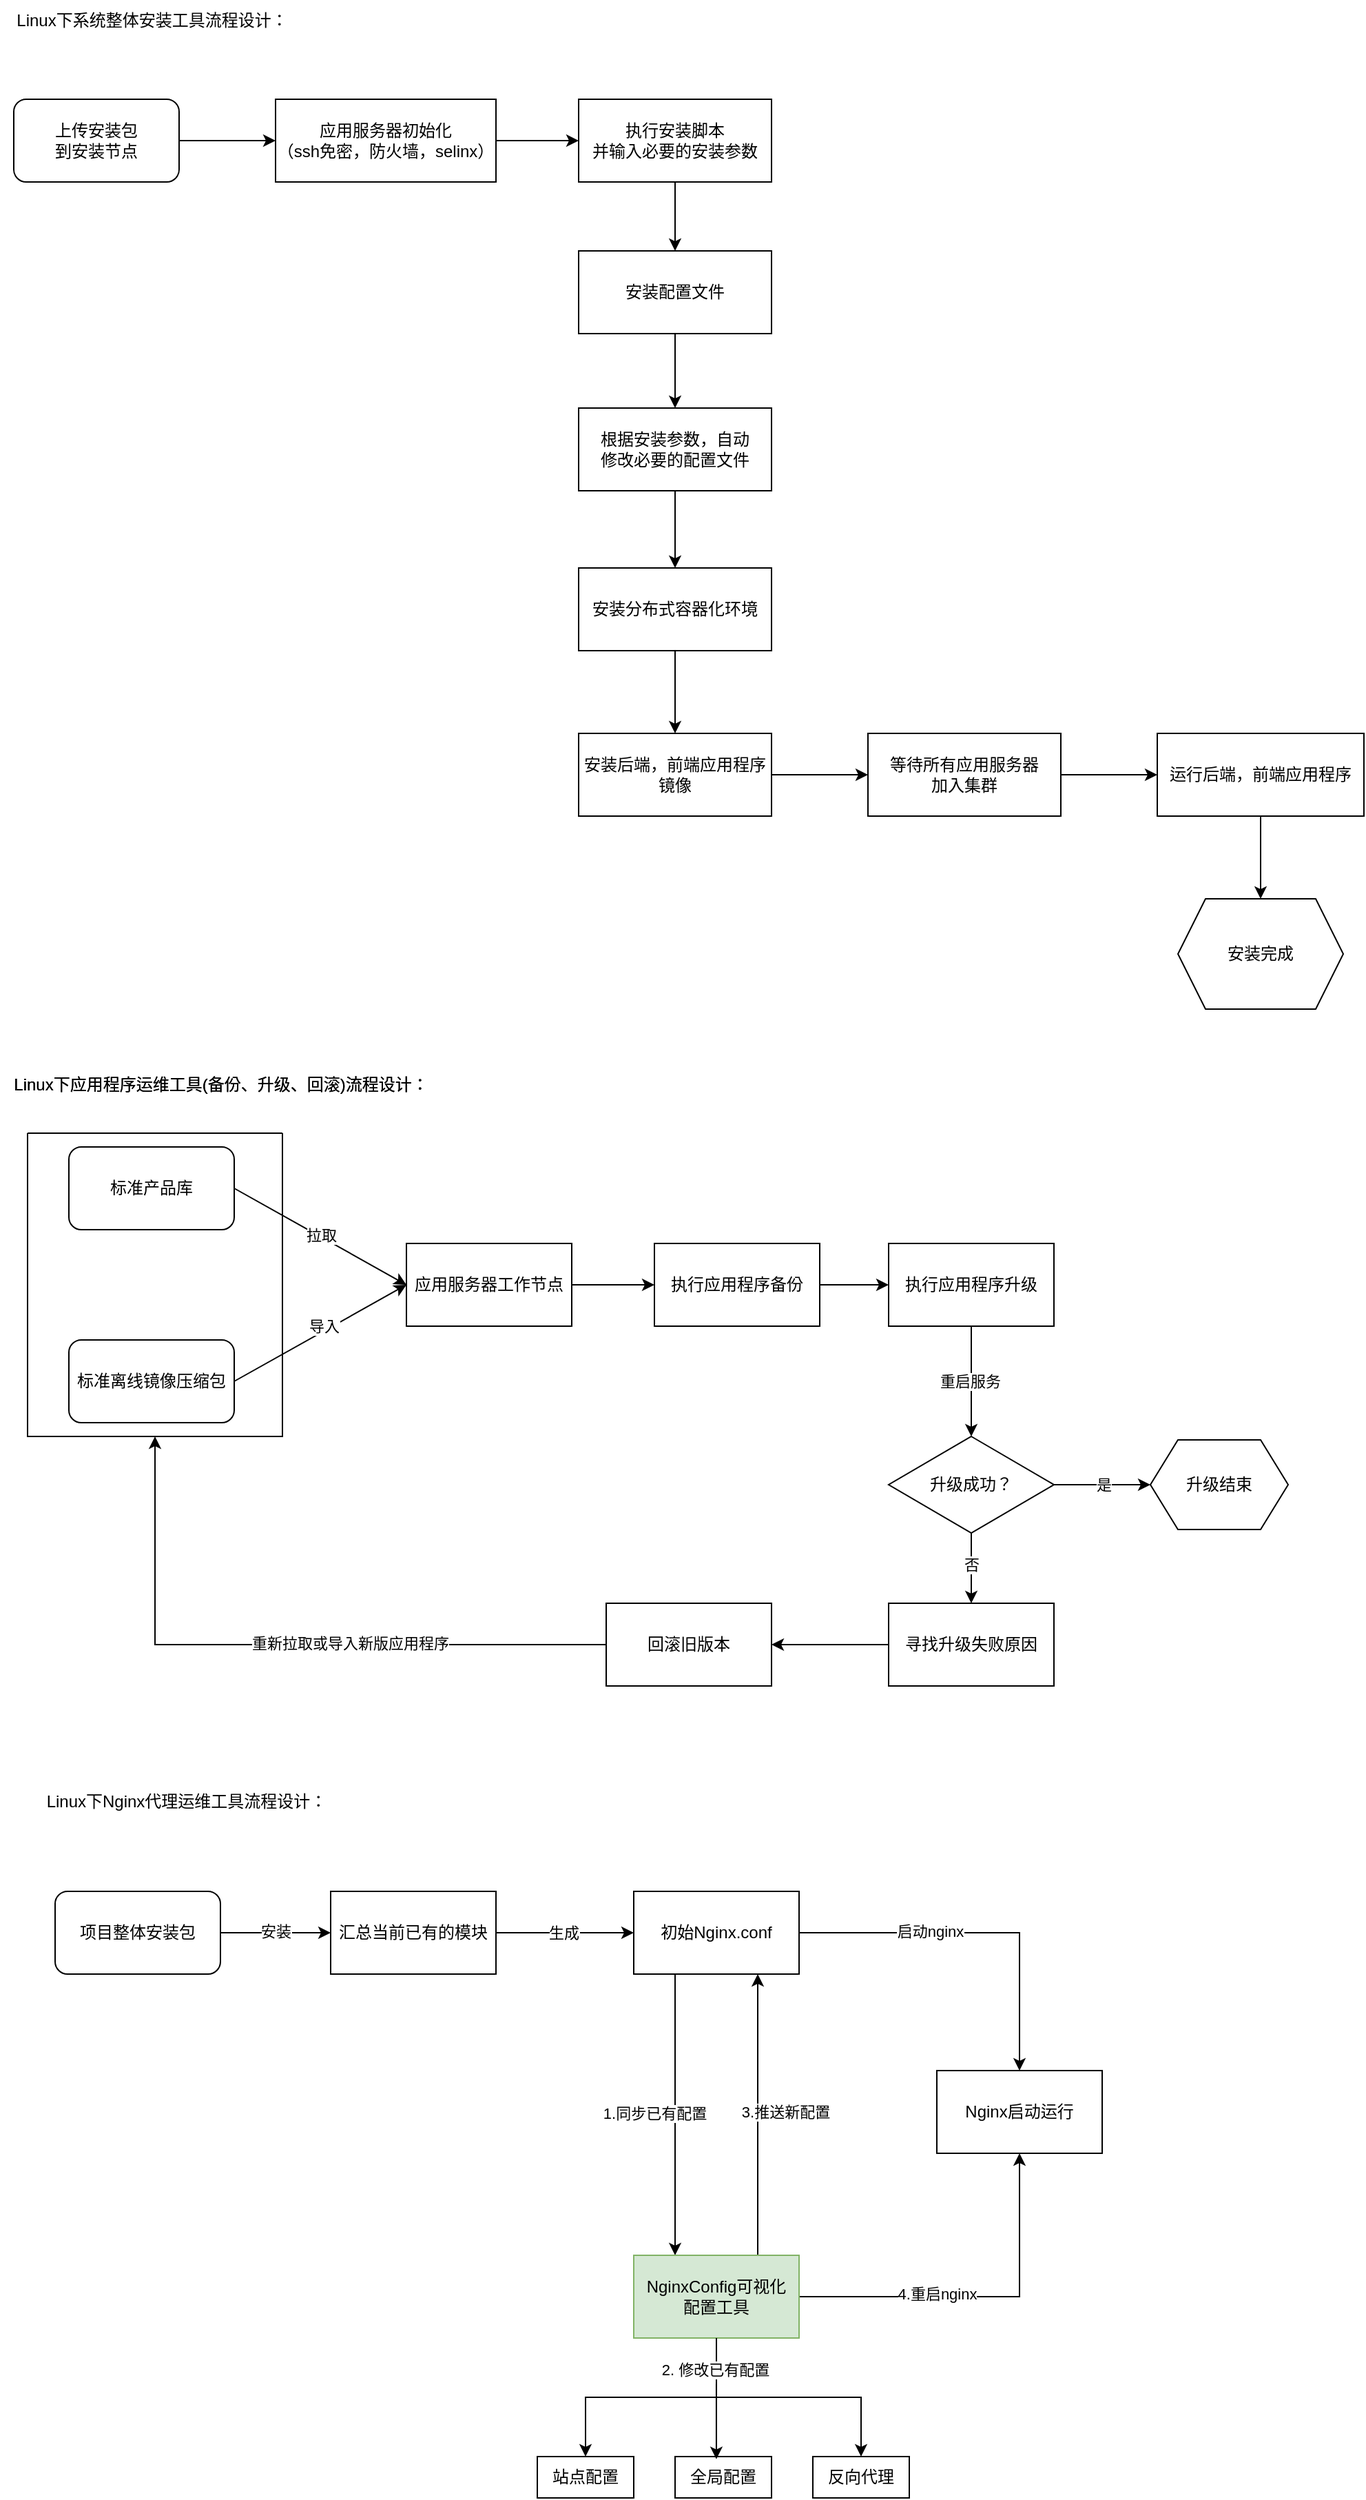 <mxfile version="24.7.16">
  <diagram name="第 1 页" id="KADh7eXNDiNupCGbdeuv">
    <mxGraphModel dx="885" dy="783" grid="1" gridSize="10" guides="1" tooltips="1" connect="1" arrows="1" fold="1" page="1" pageScale="1" pageWidth="1169" pageHeight="827" math="0" shadow="0">
      <root>
        <mxCell id="0" />
        <mxCell id="1" parent="0" />
        <mxCell id="HvxJCi_6hqipYNqYmRr2-1" value="上传安装包&lt;div&gt;到安装节点&lt;/div&gt;" style="rounded=1;whiteSpace=wrap;html=1;" vertex="1" parent="1">
          <mxGeometry x="50" y="90" width="120" height="60" as="geometry" />
        </mxCell>
        <mxCell id="HvxJCi_6hqipYNqYmRr2-13" value="" style="edgeStyle=orthogonalEdgeStyle;rounded=0;orthogonalLoop=1;jettySize=auto;html=1;" edge="1" parent="1" source="HvxJCi_6hqipYNqYmRr2-2" target="HvxJCi_6hqipYNqYmRr2-3">
          <mxGeometry relative="1" as="geometry" />
        </mxCell>
        <mxCell id="HvxJCi_6hqipYNqYmRr2-2" value="应用服务器初始化&lt;div&gt;（ssh免密，防火墙，selinx）&lt;/div&gt;" style="rounded=0;whiteSpace=wrap;html=1;" vertex="1" parent="1">
          <mxGeometry x="240" y="90" width="160" height="60" as="geometry" />
        </mxCell>
        <mxCell id="HvxJCi_6hqipYNqYmRr2-14" style="edgeStyle=orthogonalEdgeStyle;rounded=0;orthogonalLoop=1;jettySize=auto;html=1;exitX=0.5;exitY=1;exitDx=0;exitDy=0;entryX=0.5;entryY=0;entryDx=0;entryDy=0;" edge="1" parent="1" source="HvxJCi_6hqipYNqYmRr2-3" target="HvxJCi_6hqipYNqYmRr2-20">
          <mxGeometry relative="1" as="geometry" />
        </mxCell>
        <mxCell id="HvxJCi_6hqipYNqYmRr2-3" value="执行安装脚本&lt;div&gt;并输入必要的安装参数&lt;/div&gt;" style="rounded=0;whiteSpace=wrap;html=1;" vertex="1" parent="1">
          <mxGeometry x="460" y="90" width="140" height="60" as="geometry" />
        </mxCell>
        <mxCell id="HvxJCi_6hqipYNqYmRr2-17" style="edgeStyle=orthogonalEdgeStyle;rounded=0;orthogonalLoop=1;jettySize=auto;html=1;exitX=1;exitY=0.5;exitDx=0;exitDy=0;entryX=0;entryY=0.5;entryDx=0;entryDy=0;" edge="1" parent="1" source="HvxJCi_6hqipYNqYmRr2-5" target="HvxJCi_6hqipYNqYmRr2-11">
          <mxGeometry relative="1" as="geometry" />
        </mxCell>
        <mxCell id="HvxJCi_6hqipYNqYmRr2-5" value="安装后端，前端应用程序&lt;div&gt;镜像&lt;/div&gt;" style="rounded=0;whiteSpace=wrap;html=1;" vertex="1" parent="1">
          <mxGeometry x="460" y="550" width="140" height="60" as="geometry" />
        </mxCell>
        <mxCell id="HvxJCi_6hqipYNqYmRr2-19" style="edgeStyle=orthogonalEdgeStyle;rounded=0;orthogonalLoop=1;jettySize=auto;html=1;exitX=0.5;exitY=1;exitDx=0;exitDy=0;entryX=0.5;entryY=0;entryDx=0;entryDy=0;" edge="1" parent="1" source="HvxJCi_6hqipYNqYmRr2-6" target="HvxJCi_6hqipYNqYmRr2-8">
          <mxGeometry relative="1" as="geometry" />
        </mxCell>
        <mxCell id="HvxJCi_6hqipYNqYmRr2-6" value="运行后端，前端应用程序" style="rounded=0;whiteSpace=wrap;html=1;" vertex="1" parent="1">
          <mxGeometry x="880" y="550" width="150" height="60" as="geometry" />
        </mxCell>
        <mxCell id="HvxJCi_6hqipYNqYmRr2-8" value="安装完成" style="shape=hexagon;perimeter=hexagonPerimeter2;whiteSpace=wrap;html=1;fixedSize=1;" vertex="1" parent="1">
          <mxGeometry x="895" y="670" width="120" height="80" as="geometry" />
        </mxCell>
        <mxCell id="HvxJCi_6hqipYNqYmRr2-16" style="edgeStyle=orthogonalEdgeStyle;rounded=0;orthogonalLoop=1;jettySize=auto;html=1;exitX=0.5;exitY=1;exitDx=0;exitDy=0;entryX=0.5;entryY=0;entryDx=0;entryDy=0;" edge="1" parent="1" source="HvxJCi_6hqipYNqYmRr2-9" target="HvxJCi_6hqipYNqYmRr2-5">
          <mxGeometry relative="1" as="geometry" />
        </mxCell>
        <mxCell id="HvxJCi_6hqipYNqYmRr2-9" value="安装分布式容器化环境" style="rounded=0;whiteSpace=wrap;html=1;" vertex="1" parent="1">
          <mxGeometry x="460" y="430" width="140" height="60" as="geometry" />
        </mxCell>
        <mxCell id="HvxJCi_6hqipYNqYmRr2-15" style="edgeStyle=orthogonalEdgeStyle;rounded=0;orthogonalLoop=1;jettySize=auto;html=1;exitX=0.5;exitY=1;exitDx=0;exitDy=0;entryX=0.5;entryY=0;entryDx=0;entryDy=0;" edge="1" parent="1" source="HvxJCi_6hqipYNqYmRr2-10" target="HvxJCi_6hqipYNqYmRr2-9">
          <mxGeometry relative="1" as="geometry" />
        </mxCell>
        <mxCell id="HvxJCi_6hqipYNqYmRr2-10" value="根据安装参数，自动&lt;div&gt;修改必要的配置文件&lt;/div&gt;" style="rounded=0;whiteSpace=wrap;html=1;" vertex="1" parent="1">
          <mxGeometry x="460" y="314" width="140" height="60" as="geometry" />
        </mxCell>
        <mxCell id="HvxJCi_6hqipYNqYmRr2-18" style="edgeStyle=orthogonalEdgeStyle;rounded=0;orthogonalLoop=1;jettySize=auto;html=1;exitX=1;exitY=0.5;exitDx=0;exitDy=0;entryX=0;entryY=0.5;entryDx=0;entryDy=0;" edge="1" parent="1" source="HvxJCi_6hqipYNqYmRr2-11" target="HvxJCi_6hqipYNqYmRr2-6">
          <mxGeometry relative="1" as="geometry" />
        </mxCell>
        <mxCell id="HvxJCi_6hqipYNqYmRr2-11" value="等待所有应用服务器&lt;div&gt;加入集群&lt;/div&gt;" style="rounded=0;whiteSpace=wrap;html=1;" vertex="1" parent="1">
          <mxGeometry x="670" y="550" width="140" height="60" as="geometry" />
        </mxCell>
        <mxCell id="HvxJCi_6hqipYNqYmRr2-12" value="" style="endArrow=classic;html=1;rounded=0;exitX=1;exitY=0.5;exitDx=0;exitDy=0;entryX=0;entryY=0.5;entryDx=0;entryDy=0;" edge="1" parent="1" source="HvxJCi_6hqipYNqYmRr2-1" target="HvxJCi_6hqipYNqYmRr2-2">
          <mxGeometry width="50" height="50" relative="1" as="geometry">
            <mxPoint x="600" y="330" as="sourcePoint" />
            <mxPoint x="650" y="280" as="targetPoint" />
          </mxGeometry>
        </mxCell>
        <mxCell id="HvxJCi_6hqipYNqYmRr2-21" style="edgeStyle=orthogonalEdgeStyle;rounded=0;orthogonalLoop=1;jettySize=auto;html=1;exitX=0.5;exitY=1;exitDx=0;exitDy=0;entryX=0.5;entryY=0;entryDx=0;entryDy=0;" edge="1" parent="1" source="HvxJCi_6hqipYNqYmRr2-20" target="HvxJCi_6hqipYNqYmRr2-10">
          <mxGeometry relative="1" as="geometry" />
        </mxCell>
        <mxCell id="HvxJCi_6hqipYNqYmRr2-20" value="安装配置文件" style="rounded=0;whiteSpace=wrap;html=1;" vertex="1" parent="1">
          <mxGeometry x="460" y="200" width="140" height="60" as="geometry" />
        </mxCell>
        <mxCell id="HvxJCi_6hqipYNqYmRr2-22" value="Linux下系统整体安装工具流程设计：" style="text;html=1;align=center;verticalAlign=middle;resizable=0;points=[];autosize=1;strokeColor=none;fillColor=none;" vertex="1" parent="1">
          <mxGeometry x="40" y="18" width="220" height="30" as="geometry" />
        </mxCell>
        <mxCell id="HvxJCi_6hqipYNqYmRr2-23" value="Linux下应用程序运维工具(备份、升级、回滚)流程设计：" style="text;html=1;align=center;verticalAlign=middle;resizable=0;points=[];autosize=1;strokeColor=none;fillColor=none;" vertex="1" parent="1">
          <mxGeometry x="40" y="790" width="320" height="30" as="geometry" />
        </mxCell>
        <mxCell id="HvxJCi_6hqipYNqYmRr2-24" value="标准产品库" style="rounded=1;whiteSpace=wrap;html=1;" vertex="1" parent="1">
          <mxGeometry x="90" y="850" width="120" height="60" as="geometry" />
        </mxCell>
        <mxCell id="HvxJCi_6hqipYNqYmRr2-25" value="标准离线镜像压缩包" style="rounded=1;whiteSpace=wrap;html=1;" vertex="1" parent="1">
          <mxGeometry x="90" y="990" width="120" height="60" as="geometry" />
        </mxCell>
        <mxCell id="HvxJCi_6hqipYNqYmRr2-26" value="应用服务器工作节点" style="rounded=0;whiteSpace=wrap;html=1;" vertex="1" parent="1">
          <mxGeometry x="335" y="920" width="120" height="60" as="geometry" />
        </mxCell>
        <mxCell id="HvxJCi_6hqipYNqYmRr2-45" style="edgeStyle=orthogonalEdgeStyle;rounded=0;orthogonalLoop=1;jettySize=auto;html=1;exitX=0.5;exitY=1;exitDx=0;exitDy=0;entryX=0.5;entryY=0;entryDx=0;entryDy=0;" edge="1" parent="1" source="HvxJCi_6hqipYNqYmRr2-27" target="HvxJCi_6hqipYNqYmRr2-29">
          <mxGeometry relative="1" as="geometry" />
        </mxCell>
        <mxCell id="HvxJCi_6hqipYNqYmRr2-46" value="重启服务" style="edgeLabel;html=1;align=center;verticalAlign=middle;resizable=0;points=[];" vertex="1" connectable="0" parent="HvxJCi_6hqipYNqYmRr2-45">
          <mxGeometry y="-1" relative="1" as="geometry">
            <mxPoint as="offset" />
          </mxGeometry>
        </mxCell>
        <mxCell id="HvxJCi_6hqipYNqYmRr2-27" value="执行应用程序升级" style="rounded=0;whiteSpace=wrap;html=1;" vertex="1" parent="1">
          <mxGeometry x="685" y="920" width="120" height="60" as="geometry" />
        </mxCell>
        <mxCell id="HvxJCi_6hqipYNqYmRr2-44" style="edgeStyle=orthogonalEdgeStyle;rounded=0;orthogonalLoop=1;jettySize=auto;html=1;exitX=1;exitY=0.5;exitDx=0;exitDy=0;entryX=0;entryY=0.5;entryDx=0;entryDy=0;" edge="1" parent="1" source="HvxJCi_6hqipYNqYmRr2-28" target="HvxJCi_6hqipYNqYmRr2-27">
          <mxGeometry relative="1" as="geometry" />
        </mxCell>
        <mxCell id="HvxJCi_6hqipYNqYmRr2-28" value="执行应用程序备份" style="rounded=0;whiteSpace=wrap;html=1;" vertex="1" parent="1">
          <mxGeometry x="515" y="920" width="120" height="60" as="geometry" />
        </mxCell>
        <mxCell id="HvxJCi_6hqipYNqYmRr2-47" style="edgeStyle=orthogonalEdgeStyle;rounded=0;orthogonalLoop=1;jettySize=auto;html=1;exitX=1;exitY=0.5;exitDx=0;exitDy=0;entryX=0;entryY=0.5;entryDx=0;entryDy=0;" edge="1" parent="1" source="HvxJCi_6hqipYNqYmRr2-29" target="HvxJCi_6hqipYNqYmRr2-30">
          <mxGeometry relative="1" as="geometry" />
        </mxCell>
        <mxCell id="HvxJCi_6hqipYNqYmRr2-49" value="是" style="edgeLabel;html=1;align=center;verticalAlign=middle;resizable=0;points=[];" vertex="1" connectable="0" parent="HvxJCi_6hqipYNqYmRr2-47">
          <mxGeometry x="0.029" relative="1" as="geometry">
            <mxPoint as="offset" />
          </mxGeometry>
        </mxCell>
        <mxCell id="HvxJCi_6hqipYNqYmRr2-48" style="edgeStyle=orthogonalEdgeStyle;rounded=0;orthogonalLoop=1;jettySize=auto;html=1;exitX=0.5;exitY=1;exitDx=0;exitDy=0;entryX=0.5;entryY=0;entryDx=0;entryDy=0;" edge="1" parent="1" source="HvxJCi_6hqipYNqYmRr2-29" target="HvxJCi_6hqipYNqYmRr2-31">
          <mxGeometry relative="1" as="geometry" />
        </mxCell>
        <mxCell id="HvxJCi_6hqipYNqYmRr2-50" value="否" style="edgeLabel;html=1;align=center;verticalAlign=middle;resizable=0;points=[];" vertex="1" connectable="0" parent="HvxJCi_6hqipYNqYmRr2-48">
          <mxGeometry x="-0.098" relative="1" as="geometry">
            <mxPoint as="offset" />
          </mxGeometry>
        </mxCell>
        <mxCell id="HvxJCi_6hqipYNqYmRr2-29" value="升级成功？" style="rhombus;whiteSpace=wrap;html=1;" vertex="1" parent="1">
          <mxGeometry x="685" y="1060" width="120" height="70" as="geometry" />
        </mxCell>
        <mxCell id="HvxJCi_6hqipYNqYmRr2-30" value="升级结束" style="shape=hexagon;perimeter=hexagonPerimeter2;whiteSpace=wrap;html=1;fixedSize=1;" vertex="1" parent="1">
          <mxGeometry x="875" y="1062.5" width="100" height="65" as="geometry" />
        </mxCell>
        <mxCell id="HvxJCi_6hqipYNqYmRr2-34" style="edgeStyle=orthogonalEdgeStyle;rounded=0;orthogonalLoop=1;jettySize=auto;html=1;entryX=0.5;entryY=1;entryDx=0;entryDy=0;exitX=0;exitY=0.5;exitDx=0;exitDy=0;" edge="1" parent="1" source="HvxJCi_6hqipYNqYmRr2-52" target="HvxJCi_6hqipYNqYmRr2-33">
          <mxGeometry relative="1" as="geometry">
            <mxPoint x="400" y="1212" as="sourcePoint" />
          </mxGeometry>
        </mxCell>
        <mxCell id="HvxJCi_6hqipYNqYmRr2-51" value="重新拉取或导入新版应用程序" style="edgeLabel;html=1;align=center;verticalAlign=middle;resizable=0;points=[];" vertex="1" connectable="0" parent="HvxJCi_6hqipYNqYmRr2-34">
          <mxGeometry x="-0.222" y="-1" relative="1" as="geometry">
            <mxPoint as="offset" />
          </mxGeometry>
        </mxCell>
        <mxCell id="HvxJCi_6hqipYNqYmRr2-53" style="edgeStyle=orthogonalEdgeStyle;rounded=0;orthogonalLoop=1;jettySize=auto;html=1;exitX=0;exitY=0.5;exitDx=0;exitDy=0;entryX=1;entryY=0.5;entryDx=0;entryDy=0;" edge="1" parent="1" source="HvxJCi_6hqipYNqYmRr2-31" target="HvxJCi_6hqipYNqYmRr2-52">
          <mxGeometry relative="1" as="geometry" />
        </mxCell>
        <mxCell id="HvxJCi_6hqipYNqYmRr2-31" value="&lt;div&gt;寻找升级失败原因&lt;/div&gt;" style="rounded=0;whiteSpace=wrap;html=1;" vertex="1" parent="1">
          <mxGeometry x="685" y="1181" width="120" height="60" as="geometry" />
        </mxCell>
        <mxCell id="HvxJCi_6hqipYNqYmRr2-33" value="" style="swimlane;startSize=0;" vertex="1" parent="1">
          <mxGeometry x="60" y="840" width="185" height="220" as="geometry" />
        </mxCell>
        <mxCell id="HvxJCi_6hqipYNqYmRr2-36" value="" style="endArrow=classic;html=1;rounded=0;exitX=1;exitY=0.5;exitDx=0;exitDy=0;entryX=0;entryY=0.5;entryDx=0;entryDy=0;" edge="1" parent="1" source="HvxJCi_6hqipYNqYmRr2-24" target="HvxJCi_6hqipYNqYmRr2-26">
          <mxGeometry width="50" height="50" relative="1" as="geometry">
            <mxPoint x="635" y="1100" as="sourcePoint" />
            <mxPoint x="685" y="1050" as="targetPoint" />
          </mxGeometry>
        </mxCell>
        <mxCell id="HvxJCi_6hqipYNqYmRr2-40" value="拉取" style="edgeLabel;html=1;align=center;verticalAlign=middle;resizable=0;points=[];" vertex="1" connectable="0" parent="HvxJCi_6hqipYNqYmRr2-36">
          <mxGeometry x="-0.001" y="1" relative="1" as="geometry">
            <mxPoint as="offset" />
          </mxGeometry>
        </mxCell>
        <mxCell id="HvxJCi_6hqipYNqYmRr2-41" value="" style="endArrow=classic;html=1;rounded=0;exitX=1;exitY=0.5;exitDx=0;exitDy=0;" edge="1" parent="1" source="HvxJCi_6hqipYNqYmRr2-25">
          <mxGeometry width="50" height="50" relative="1" as="geometry">
            <mxPoint x="635" y="1100" as="sourcePoint" />
            <mxPoint x="335" y="950" as="targetPoint" />
          </mxGeometry>
        </mxCell>
        <mxCell id="HvxJCi_6hqipYNqYmRr2-42" value="导入" style="edgeLabel;html=1;align=center;verticalAlign=middle;resizable=0;points=[];" vertex="1" connectable="0" parent="HvxJCi_6hqipYNqYmRr2-41">
          <mxGeometry x="-0.018" y="1" relative="1" as="geometry">
            <mxPoint x="4" y="-5" as="offset" />
          </mxGeometry>
        </mxCell>
        <mxCell id="HvxJCi_6hqipYNqYmRr2-43" value="" style="endArrow=classic;html=1;rounded=0;exitX=1;exitY=0.5;exitDx=0;exitDy=0;entryX=0;entryY=0.5;entryDx=0;entryDy=0;" edge="1" parent="1" source="HvxJCi_6hqipYNqYmRr2-26" target="HvxJCi_6hqipYNqYmRr2-28">
          <mxGeometry width="50" height="50" relative="1" as="geometry">
            <mxPoint x="635" y="1100" as="sourcePoint" />
            <mxPoint x="685" y="1050" as="targetPoint" />
          </mxGeometry>
        </mxCell>
        <mxCell id="HvxJCi_6hqipYNqYmRr2-52" value="回滚旧版本" style="rounded=0;whiteSpace=wrap;html=1;" vertex="1" parent="1">
          <mxGeometry x="480" y="1181" width="120" height="60" as="geometry" />
        </mxCell>
        <mxCell id="HvxJCi_6hqipYNqYmRr2-55" value="Linux下Nginx代理运维工具流程设计：" style="text;html=1;align=center;verticalAlign=middle;resizable=0;points=[];autosize=1;strokeColor=none;fillColor=none;" vertex="1" parent="1">
          <mxGeometry x="60" y="1310" width="230" height="30" as="geometry" />
        </mxCell>
        <mxCell id="HvxJCi_6hqipYNqYmRr2-90" style="edgeStyle=orthogonalEdgeStyle;rounded=0;orthogonalLoop=1;jettySize=auto;html=1;exitX=1;exitY=0.5;exitDx=0;exitDy=0;entryX=0;entryY=0.5;entryDx=0;entryDy=0;" edge="1" parent="1" source="HvxJCi_6hqipYNqYmRr2-56" target="HvxJCi_6hqipYNqYmRr2-57">
          <mxGeometry relative="1" as="geometry" />
        </mxCell>
        <mxCell id="HvxJCi_6hqipYNqYmRr2-91" value="安装" style="edgeLabel;html=1;align=center;verticalAlign=middle;resizable=0;points=[];" vertex="1" connectable="0" parent="HvxJCi_6hqipYNqYmRr2-90">
          <mxGeometry x="-0.004" y="1" relative="1" as="geometry">
            <mxPoint as="offset" />
          </mxGeometry>
        </mxCell>
        <mxCell id="HvxJCi_6hqipYNqYmRr2-56" value="项目整体安装包" style="rounded=1;whiteSpace=wrap;html=1;" vertex="1" parent="1">
          <mxGeometry x="80" y="1390" width="120" height="60" as="geometry" />
        </mxCell>
        <mxCell id="HvxJCi_6hqipYNqYmRr2-92" style="edgeStyle=orthogonalEdgeStyle;rounded=0;orthogonalLoop=1;jettySize=auto;html=1;exitX=1;exitY=0.5;exitDx=0;exitDy=0;entryX=0;entryY=0.5;entryDx=0;entryDy=0;" edge="1" parent="1" source="HvxJCi_6hqipYNqYmRr2-57" target="HvxJCi_6hqipYNqYmRr2-58">
          <mxGeometry relative="1" as="geometry" />
        </mxCell>
        <mxCell id="HvxJCi_6hqipYNqYmRr2-93" value="生成" style="edgeLabel;html=1;align=center;verticalAlign=middle;resizable=0;points=[];" vertex="1" connectable="0" parent="HvxJCi_6hqipYNqYmRr2-92">
          <mxGeometry x="-0.024" relative="1" as="geometry">
            <mxPoint as="offset" />
          </mxGeometry>
        </mxCell>
        <mxCell id="HvxJCi_6hqipYNqYmRr2-57" value="汇总当前已有的模块" style="rounded=0;whiteSpace=wrap;html=1;" vertex="1" parent="1">
          <mxGeometry x="280" y="1390" width="120" height="60" as="geometry" />
        </mxCell>
        <mxCell id="HvxJCi_6hqipYNqYmRr2-76" style="edgeStyle=orthogonalEdgeStyle;rounded=0;orthogonalLoop=1;jettySize=auto;html=1;exitX=1;exitY=0.5;exitDx=0;exitDy=0;entryX=0.5;entryY=0;entryDx=0;entryDy=0;" edge="1" parent="1" source="HvxJCi_6hqipYNqYmRr2-58" target="HvxJCi_6hqipYNqYmRr2-59">
          <mxGeometry relative="1" as="geometry" />
        </mxCell>
        <mxCell id="HvxJCi_6hqipYNqYmRr2-95" value="启动nginx" style="edgeLabel;html=1;align=center;verticalAlign=middle;resizable=0;points=[];" vertex="1" connectable="0" parent="HvxJCi_6hqipYNqYmRr2-76">
          <mxGeometry x="-0.268" y="1" relative="1" as="geometry">
            <mxPoint as="offset" />
          </mxGeometry>
        </mxCell>
        <mxCell id="HvxJCi_6hqipYNqYmRr2-86" style="edgeStyle=orthogonalEdgeStyle;rounded=0;orthogonalLoop=1;jettySize=auto;html=1;exitX=0.25;exitY=1;exitDx=0;exitDy=0;entryX=0.25;entryY=0;entryDx=0;entryDy=0;" edge="1" parent="1" source="HvxJCi_6hqipYNqYmRr2-58" target="HvxJCi_6hqipYNqYmRr2-60">
          <mxGeometry relative="1" as="geometry" />
        </mxCell>
        <mxCell id="HvxJCi_6hqipYNqYmRr2-87" value="1.同步已有配置" style="edgeLabel;html=1;align=center;verticalAlign=middle;resizable=0;points=[];" vertex="1" connectable="0" parent="HvxJCi_6hqipYNqYmRr2-86">
          <mxGeometry x="-0.015" y="-1" relative="1" as="geometry">
            <mxPoint x="-14" as="offset" />
          </mxGeometry>
        </mxCell>
        <mxCell id="HvxJCi_6hqipYNqYmRr2-58" value="初始Nginx.conf" style="rounded=0;whiteSpace=wrap;html=1;" vertex="1" parent="1">
          <mxGeometry x="500" y="1390" width="120" height="60" as="geometry" />
        </mxCell>
        <mxCell id="HvxJCi_6hqipYNqYmRr2-59" value="Nginx启动运行" style="rounded=0;whiteSpace=wrap;html=1;" vertex="1" parent="1">
          <mxGeometry x="720" y="1520" width="120" height="60" as="geometry" />
        </mxCell>
        <mxCell id="HvxJCi_6hqipYNqYmRr2-74" style="edgeStyle=orthogonalEdgeStyle;rounded=0;orthogonalLoop=1;jettySize=auto;html=1;exitX=1;exitY=0.5;exitDx=0;exitDy=0;entryX=0.5;entryY=1;entryDx=0;entryDy=0;" edge="1" parent="1" source="HvxJCi_6hqipYNqYmRr2-60" target="HvxJCi_6hqipYNqYmRr2-59">
          <mxGeometry relative="1" as="geometry" />
        </mxCell>
        <mxCell id="HvxJCi_6hqipYNqYmRr2-75" value="4.重启nginx" style="edgeLabel;html=1;align=center;verticalAlign=middle;resizable=0;points=[];" vertex="1" connectable="0" parent="HvxJCi_6hqipYNqYmRr2-74">
          <mxGeometry x="-0.242" y="2" relative="1" as="geometry">
            <mxPoint as="offset" />
          </mxGeometry>
        </mxCell>
        <mxCell id="HvxJCi_6hqipYNqYmRr2-83" style="edgeStyle=orthogonalEdgeStyle;rounded=0;orthogonalLoop=1;jettySize=auto;html=1;exitX=0.5;exitY=1;exitDx=0;exitDy=0;entryX=0.5;entryY=0;entryDx=0;entryDy=0;" edge="1" parent="1" source="HvxJCi_6hqipYNqYmRr2-60" target="HvxJCi_6hqipYNqYmRr2-79">
          <mxGeometry relative="1" as="geometry" />
        </mxCell>
        <mxCell id="HvxJCi_6hqipYNqYmRr2-85" style="edgeStyle=orthogonalEdgeStyle;rounded=0;orthogonalLoop=1;jettySize=auto;html=1;exitX=0.5;exitY=1;exitDx=0;exitDy=0;entryX=0.5;entryY=0;entryDx=0;entryDy=0;" edge="1" parent="1" source="HvxJCi_6hqipYNqYmRr2-60" target="HvxJCi_6hqipYNqYmRr2-82">
          <mxGeometry relative="1" as="geometry" />
        </mxCell>
        <mxCell id="HvxJCi_6hqipYNqYmRr2-88" style="edgeStyle=orthogonalEdgeStyle;rounded=0;orthogonalLoop=1;jettySize=auto;html=1;exitX=0.75;exitY=0;exitDx=0;exitDy=0;entryX=0.75;entryY=1;entryDx=0;entryDy=0;" edge="1" parent="1" source="HvxJCi_6hqipYNqYmRr2-60" target="HvxJCi_6hqipYNqYmRr2-58">
          <mxGeometry relative="1" as="geometry" />
        </mxCell>
        <mxCell id="HvxJCi_6hqipYNqYmRr2-89" value="3.推送新配置" style="edgeLabel;html=1;align=center;verticalAlign=middle;resizable=0;points=[];" vertex="1" connectable="0" parent="HvxJCi_6hqipYNqYmRr2-88">
          <mxGeometry x="-0.003" relative="1" as="geometry">
            <mxPoint x="20" y="-3" as="offset" />
          </mxGeometry>
        </mxCell>
        <mxCell id="HvxJCi_6hqipYNqYmRr2-60" value="NginxConfig可视化&lt;div&gt;配置工具&lt;/div&gt;" style="rounded=0;whiteSpace=wrap;html=1;fillColor=#d5e8d4;strokeColor=#82b366;" vertex="1" parent="1">
          <mxGeometry x="500" y="1654" width="120" height="60" as="geometry" />
        </mxCell>
        <mxCell id="HvxJCi_6hqipYNqYmRr2-79" value="站点配置" style="rounded=0;whiteSpace=wrap;html=1;" vertex="1" parent="1">
          <mxGeometry x="430" y="1800" width="70" height="30" as="geometry" />
        </mxCell>
        <mxCell id="HvxJCi_6hqipYNqYmRr2-80" value="全局配置" style="rounded=0;whiteSpace=wrap;html=1;" vertex="1" parent="1">
          <mxGeometry x="530" y="1800" width="70" height="30" as="geometry" />
        </mxCell>
        <mxCell id="HvxJCi_6hqipYNqYmRr2-81" value="Linux下应用程序运维工具(备份、升级、回滚)流程设计：" style="text;html=1;align=center;verticalAlign=middle;resizable=0;points=[];autosize=1;strokeColor=none;fillColor=none;" vertex="1" parent="1">
          <mxGeometry x="40" y="790" width="320" height="30" as="geometry" />
        </mxCell>
        <mxCell id="HvxJCi_6hqipYNqYmRr2-82" value="反向代理" style="rounded=0;whiteSpace=wrap;html=1;" vertex="1" parent="1">
          <mxGeometry x="630" y="1800" width="70" height="30" as="geometry" />
        </mxCell>
        <mxCell id="HvxJCi_6hqipYNqYmRr2-84" style="edgeStyle=orthogonalEdgeStyle;rounded=0;orthogonalLoop=1;jettySize=auto;html=1;exitX=0.5;exitY=1;exitDx=0;exitDy=0;entryX=0.428;entryY=0.062;entryDx=0;entryDy=0;entryPerimeter=0;" edge="1" parent="1" source="HvxJCi_6hqipYNqYmRr2-60" target="HvxJCi_6hqipYNqYmRr2-80">
          <mxGeometry relative="1" as="geometry" />
        </mxCell>
        <mxCell id="HvxJCi_6hqipYNqYmRr2-94" value="2. 修改已有配置" style="edgeLabel;html=1;align=center;verticalAlign=middle;resizable=0;points=[];" vertex="1" connectable="0" parent="HvxJCi_6hqipYNqYmRr2-84">
          <mxGeometry x="-0.492" y="-1" relative="1" as="geometry">
            <mxPoint as="offset" />
          </mxGeometry>
        </mxCell>
      </root>
    </mxGraphModel>
  </diagram>
</mxfile>
